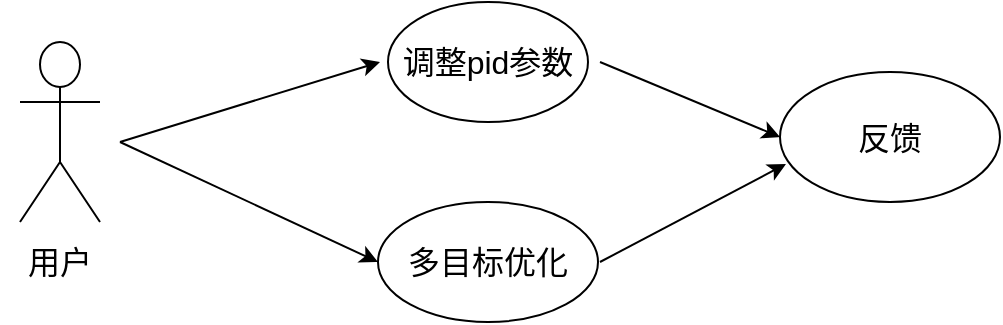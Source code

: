 <mxfile version="21.1.1" type="github">
  <diagram name="第 1 页" id="t72GKSflp6nRJGPwYMga">
    <mxGraphModel dx="1050" dy="566" grid="1" gridSize="10" guides="1" tooltips="1" connect="1" arrows="1" fold="1" page="1" pageScale="1" pageWidth="827" pageHeight="1169" math="0" shadow="0">
      <root>
        <mxCell id="0" />
        <mxCell id="1" parent="0" />
        <mxCell id="wvCMIoxA71ohkw-osKcY-2" value="Actor" style="shape=umlActor;verticalLabelPosition=bottom;verticalAlign=top;html=1;outlineConnect=0;fontColor=none;noLabel=1;" vertex="1" parent="1">
          <mxGeometry x="180" y="190" width="40" height="90" as="geometry" />
        </mxCell>
        <mxCell id="wvCMIoxA71ohkw-osKcY-8" value="调整pid参数" style="ellipse;whiteSpace=wrap;html=1;fontFamily=Helvetica;fontSize=16;" vertex="1" parent="1">
          <mxGeometry x="364" y="170" width="100" height="60" as="geometry" />
        </mxCell>
        <mxCell id="wvCMIoxA71ohkw-osKcY-9" value="多目标优化" style="ellipse;whiteSpace=wrap;html=1;fontSize=16;" vertex="1" parent="1">
          <mxGeometry x="359" y="270" width="110" height="60" as="geometry" />
        </mxCell>
        <mxCell id="wvCMIoxA71ohkw-osKcY-13" value="&lt;div style=&quot;font-size: 16px;&quot;&gt;用户&lt;/div&gt;" style="text;html=1;strokeColor=none;fillColor=none;align=center;verticalAlign=middle;whiteSpace=wrap;rounded=0;" vertex="1" parent="1">
          <mxGeometry x="170" y="285" width="60" height="30" as="geometry" />
        </mxCell>
        <mxCell id="wvCMIoxA71ohkw-osKcY-14" value="" style="endArrow=classic;html=1;rounded=0;" edge="1" parent="1">
          <mxGeometry width="50" height="50" relative="1" as="geometry">
            <mxPoint x="230" y="240" as="sourcePoint" />
            <mxPoint x="360" y="200" as="targetPoint" />
          </mxGeometry>
        </mxCell>
        <mxCell id="wvCMIoxA71ohkw-osKcY-15" value="" style="endArrow=classic;html=1;rounded=0;entryX=0;entryY=0.5;entryDx=0;entryDy=0;" edge="1" parent="1" target="wvCMIoxA71ohkw-osKcY-9">
          <mxGeometry width="50" height="50" relative="1" as="geometry">
            <mxPoint x="230" y="240" as="sourcePoint" />
            <mxPoint x="280" y="190" as="targetPoint" />
          </mxGeometry>
        </mxCell>
        <mxCell id="wvCMIoxA71ohkw-osKcY-16" value="反馈" style="ellipse;whiteSpace=wrap;html=1;fontSize=16;" vertex="1" parent="1">
          <mxGeometry x="560" y="205" width="110" height="65" as="geometry" />
        </mxCell>
        <mxCell id="wvCMIoxA71ohkw-osKcY-17" value="" style="endArrow=classic;html=1;rounded=0;entryX=0;entryY=0.5;entryDx=0;entryDy=0;" edge="1" parent="1" target="wvCMIoxA71ohkw-osKcY-16">
          <mxGeometry width="50" height="50" relative="1" as="geometry">
            <mxPoint x="470" y="200" as="sourcePoint" />
            <mxPoint x="520" y="150" as="targetPoint" />
          </mxGeometry>
        </mxCell>
        <mxCell id="wvCMIoxA71ohkw-osKcY-18" value="" style="endArrow=classic;html=1;rounded=0;entryX=0.027;entryY=0.708;entryDx=0;entryDy=0;entryPerimeter=0;" edge="1" parent="1" target="wvCMIoxA71ohkw-osKcY-16">
          <mxGeometry width="50" height="50" relative="1" as="geometry">
            <mxPoint x="470" y="300" as="sourcePoint" />
            <mxPoint x="520" y="250" as="targetPoint" />
          </mxGeometry>
        </mxCell>
      </root>
    </mxGraphModel>
  </diagram>
</mxfile>
